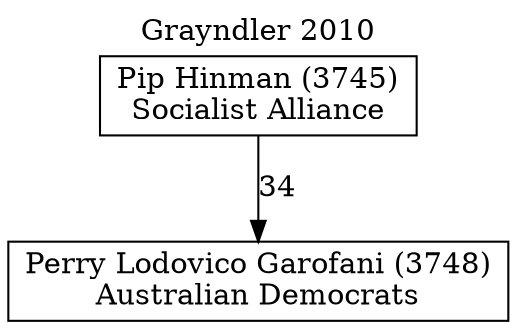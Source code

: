 // House preference flow
digraph "Perry Lodovico Garofani (3748)_Grayndler_2010" {
	graph [label="Grayndler 2010" labelloc=t mclimit=10]
	node [shape=box]
	"Perry Lodovico Garofani (3748)" [label="Perry Lodovico Garofani (3748)
Australian Democrats"]
	"Pip Hinman (3745)" [label="Pip Hinman (3745)
Socialist Alliance"]
	"Pip Hinman (3745)" -> "Perry Lodovico Garofani (3748)" [label=34]
}
